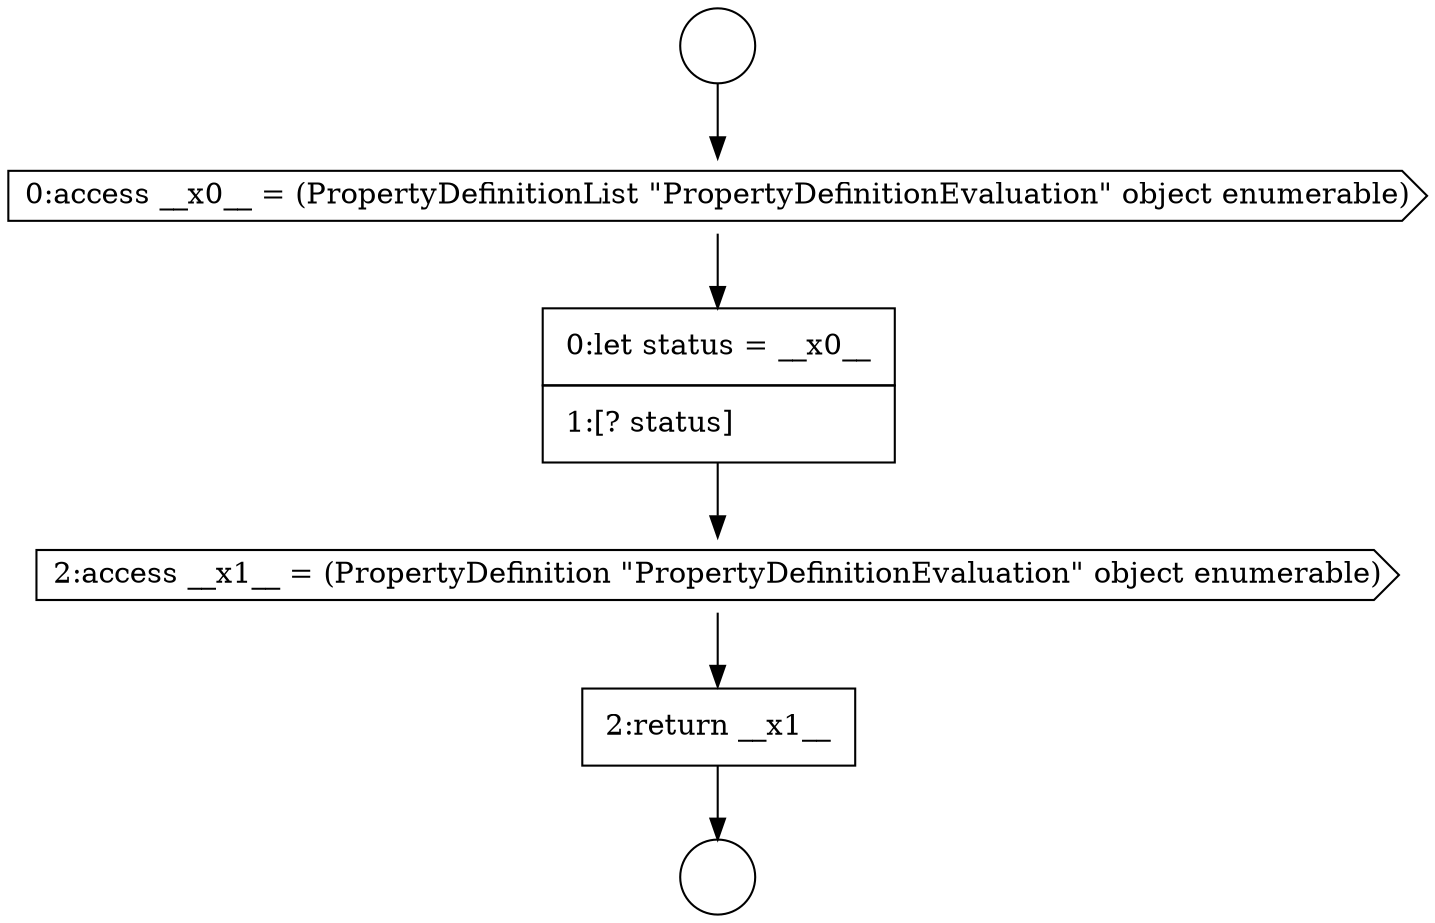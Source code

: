 digraph {
  node3470 [shape=circle label=" " color="black" fillcolor="white" style=filled]
  node3473 [shape=none, margin=0, label=<<font color="black">
    <table border="0" cellborder="1" cellspacing="0" cellpadding="10">
      <tr><td align="left">0:let status = __x0__</td></tr>
      <tr><td align="left">1:[? status]</td></tr>
    </table>
  </font>> color="black" fillcolor="white" style=filled]
  node3471 [shape=circle label=" " color="black" fillcolor="white" style=filled]
  node3472 [shape=cds, label=<<font color="black">0:access __x0__ = (PropertyDefinitionList &quot;PropertyDefinitionEvaluation&quot; object enumerable)</font>> color="black" fillcolor="white" style=filled]
  node3475 [shape=none, margin=0, label=<<font color="black">
    <table border="0" cellborder="1" cellspacing="0" cellpadding="10">
      <tr><td align="left">2:return __x1__</td></tr>
    </table>
  </font>> color="black" fillcolor="white" style=filled]
  node3474 [shape=cds, label=<<font color="black">2:access __x1__ = (PropertyDefinition &quot;PropertyDefinitionEvaluation&quot; object enumerable)</font>> color="black" fillcolor="white" style=filled]
  node3473 -> node3474 [ color="black"]
  node3474 -> node3475 [ color="black"]
  node3475 -> node3471 [ color="black"]
  node3470 -> node3472 [ color="black"]
  node3472 -> node3473 [ color="black"]
}
